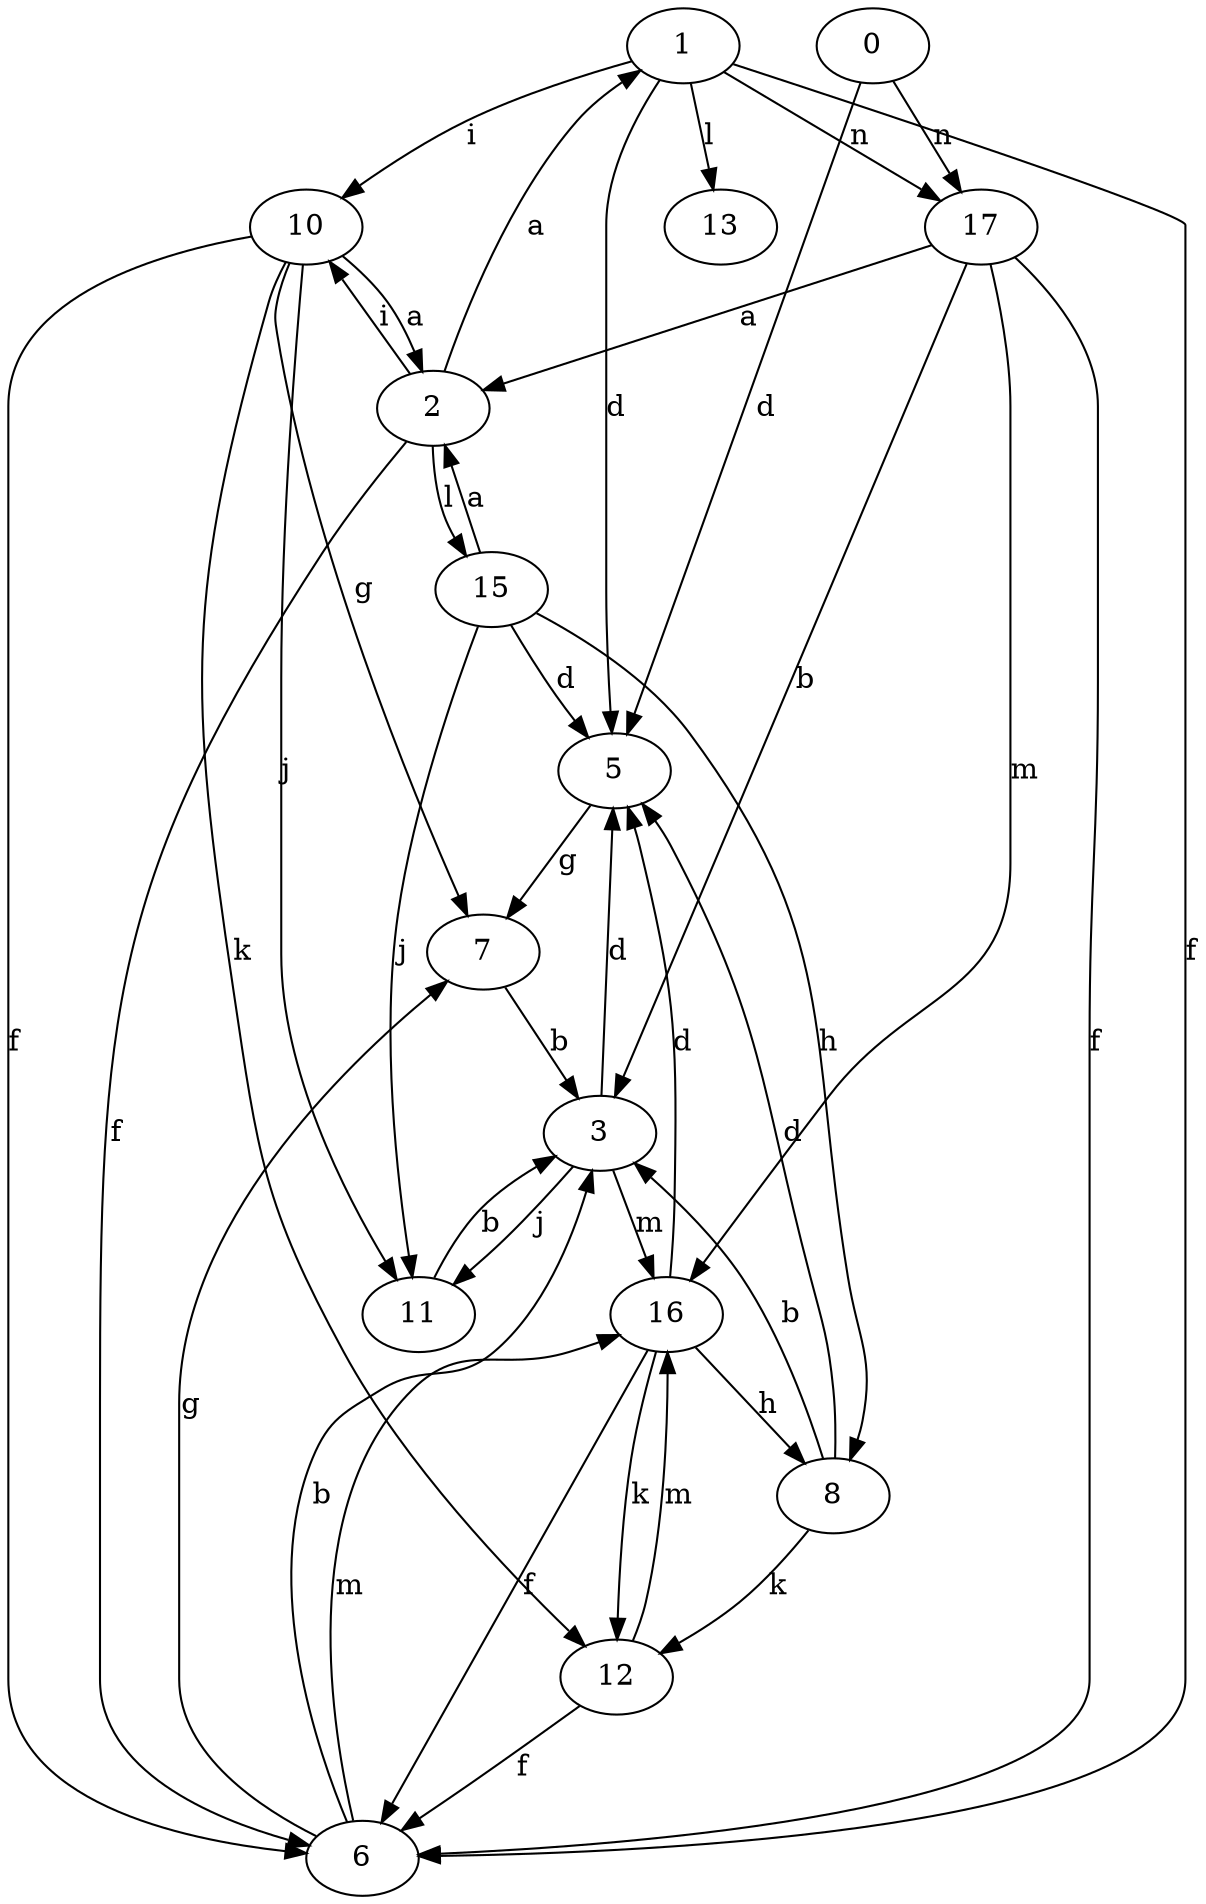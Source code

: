 strict digraph  {
1;
2;
3;
5;
6;
7;
8;
10;
11;
12;
0;
13;
15;
16;
17;
1 -> 5  [label=d];
1 -> 6  [label=f];
1 -> 10  [label=i];
1 -> 13  [label=l];
1 -> 17  [label=n];
2 -> 1  [label=a];
2 -> 6  [label=f];
2 -> 10  [label=i];
2 -> 15  [label=l];
3 -> 5  [label=d];
3 -> 11  [label=j];
3 -> 16  [label=m];
5 -> 7  [label=g];
6 -> 3  [label=b];
6 -> 7  [label=g];
6 -> 16  [label=m];
7 -> 3  [label=b];
8 -> 3  [label=b];
8 -> 5  [label=d];
8 -> 12  [label=k];
10 -> 2  [label=a];
10 -> 6  [label=f];
10 -> 7  [label=g];
10 -> 11  [label=j];
10 -> 12  [label=k];
11 -> 3  [label=b];
12 -> 6  [label=f];
12 -> 16  [label=m];
0 -> 5  [label=d];
0 -> 17  [label=n];
15 -> 2  [label=a];
15 -> 5  [label=d];
15 -> 8  [label=h];
15 -> 11  [label=j];
16 -> 5  [label=d];
16 -> 6  [label=f];
16 -> 8  [label=h];
16 -> 12  [label=k];
17 -> 2  [label=a];
17 -> 3  [label=b];
17 -> 6  [label=f];
17 -> 16  [label=m];
}
